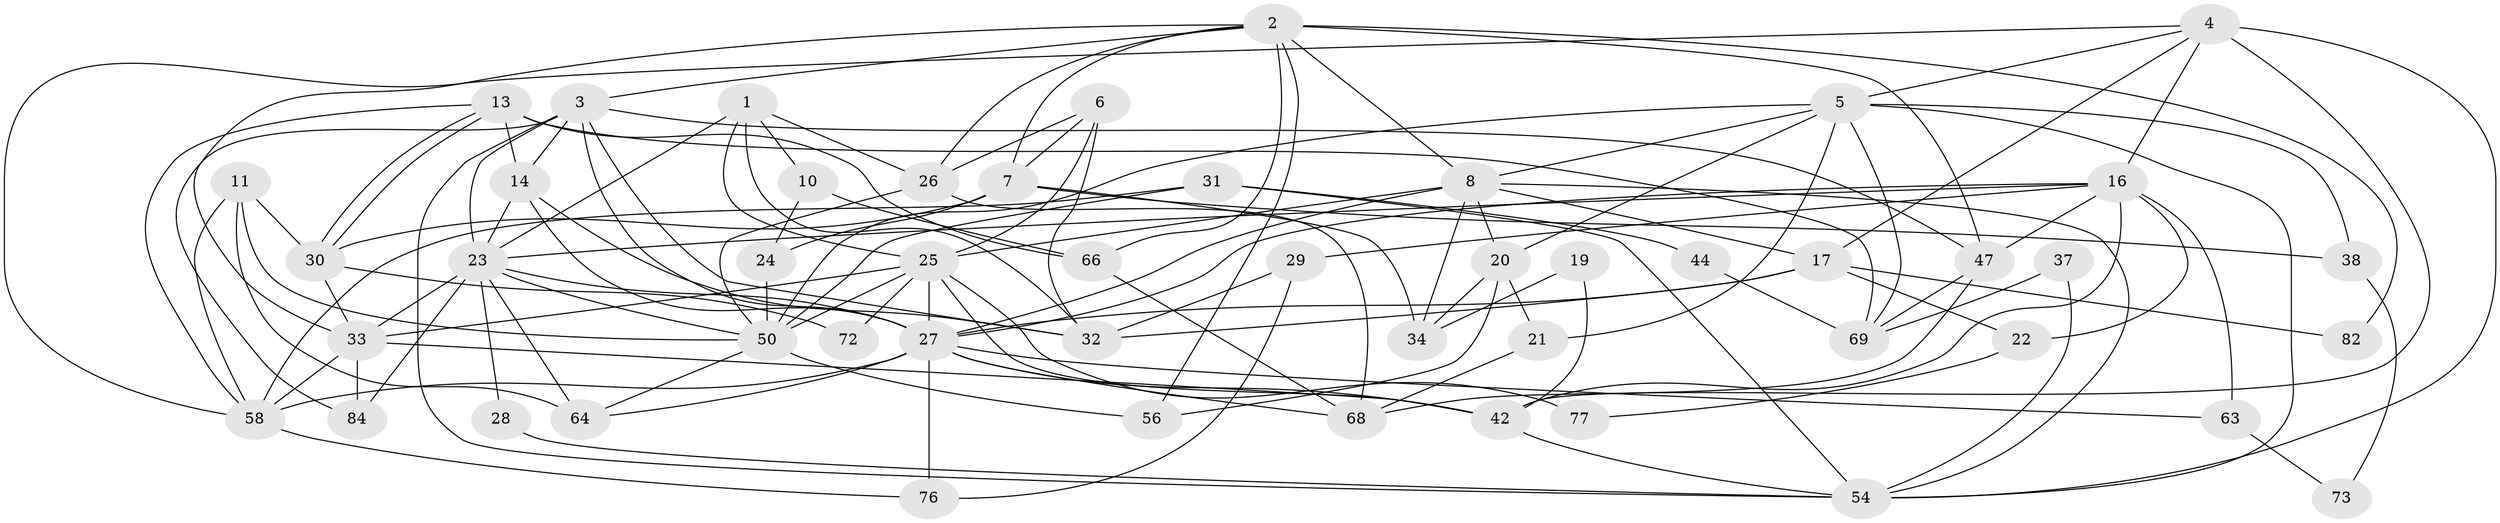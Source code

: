 // original degree distribution, {4: 0.2261904761904762, 6: 0.10714285714285714, 3: 0.25, 5: 0.2261904761904762, 2: 0.15476190476190477, 7: 0.023809523809523808, 8: 0.011904761904761904}
// Generated by graph-tools (version 1.1) at 2025/19/03/04/25 18:19:02]
// undirected, 50 vertices, 126 edges
graph export_dot {
graph [start="1"]
  node [color=gray90,style=filled];
  1 [super="+65"];
  2 [super="+61"];
  3 [super="+15+18"];
  4 [super="+9"];
  5 [super="+71+57+41"];
  6 [super="+52"];
  7 [super="+12"];
  8 [super="+48+43"];
  10;
  11;
  13 [super="+53"];
  14 [super="+35"];
  16 [super="+49"];
  17 [super="+45"];
  19;
  20;
  21;
  22;
  23 [super="+83"];
  24;
  25 [super="+39"];
  26;
  27 [super="+55+36"];
  28;
  29;
  30 [super="+40"];
  31;
  32 [super="+51"];
  33 [super="+46"];
  34;
  37;
  38;
  42 [super="+62"];
  44;
  47 [super="+75"];
  50 [super="+79+60+67"];
  54 [super="+80"];
  56;
  58 [super="+74"];
  63;
  64 [super="+70"];
  66;
  68;
  69;
  72;
  73;
  76;
  77;
  82;
  84;
  1 -- 25;
  1 -- 32;
  1 -- 10;
  1 -- 26;
  1 -- 23;
  2 -- 56;
  2 -- 66;
  2 -- 26;
  2 -- 82;
  2 -- 8;
  2 -- 33;
  2 -- 47;
  2 -- 7;
  2 -- 3;
  3 -- 54;
  3 -- 14;
  3 -- 23;
  3 -- 32;
  3 -- 84;
  3 -- 27;
  3 -- 47;
  4 -- 17;
  4 -- 58;
  4 -- 42;
  4 -- 5;
  4 -- 54;
  4 -- 16;
  5 -- 69;
  5 -- 20;
  5 -- 38;
  5 -- 21;
  5 -- 54;
  5 -- 50 [weight=2];
  5 -- 8;
  6 -- 32;
  6 -- 7;
  6 -- 26;
  6 -- 25;
  7 -- 34;
  7 -- 38;
  7 -- 24;
  7 -- 30 [weight=2];
  8 -- 20;
  8 -- 34;
  8 -- 17;
  8 -- 54;
  8 -- 27;
  8 -- 25;
  10 -- 66;
  10 -- 24;
  11 -- 30;
  11 -- 58;
  11 -- 50;
  11 -- 64;
  13 -- 30 [weight=2];
  13 -- 30;
  13 -- 69 [weight=2];
  13 -- 66;
  13 -- 58;
  13 -- 14 [weight=2];
  14 -- 23;
  14 -- 32;
  14 -- 27;
  16 -- 23;
  16 -- 29;
  16 -- 42;
  16 -- 27;
  16 -- 22;
  16 -- 63;
  16 -- 47;
  17 -- 82;
  17 -- 22;
  17 -- 32;
  17 -- 27;
  19 -- 34;
  19 -- 42;
  20 -- 21;
  20 -- 34;
  20 -- 56;
  21 -- 68;
  22 -- 77;
  23 -- 84;
  23 -- 50;
  23 -- 33;
  23 -- 27;
  23 -- 28;
  23 -- 64 [weight=2];
  24 -- 50;
  25 -- 33;
  25 -- 72;
  25 -- 50;
  25 -- 42;
  25 -- 27;
  25 -- 77;
  26 -- 68;
  26 -- 50;
  27 -- 68;
  27 -- 58;
  27 -- 42;
  27 -- 76;
  27 -- 63;
  27 -- 64;
  28 -- 54;
  29 -- 32;
  29 -- 76;
  30 -- 33;
  30 -- 72;
  31 -- 54;
  31 -- 44;
  31 -- 58;
  31 -- 50;
  33 -- 42;
  33 -- 84;
  33 -- 58;
  37 -- 69;
  37 -- 54;
  38 -- 73;
  42 -- 54;
  44 -- 69;
  47 -- 69;
  47 -- 68;
  50 -- 56;
  50 -- 64;
  58 -- 76;
  63 -- 73;
  66 -- 68;
}
